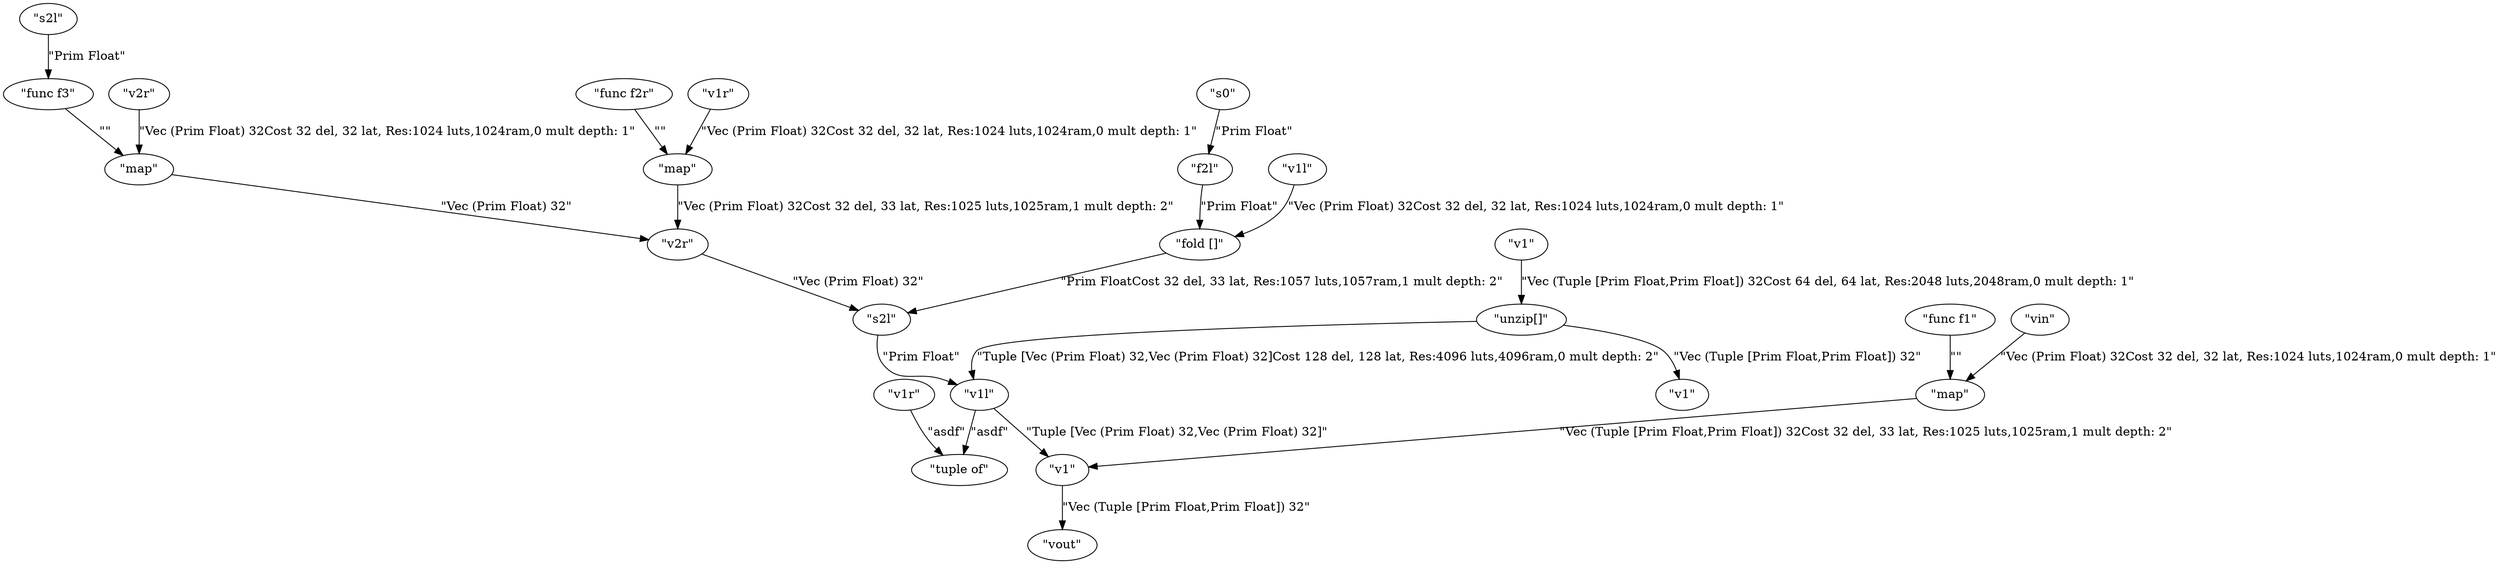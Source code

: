 digraph G {
u0[label="\"vout\""];
u115[label="\"v1\""];
u170[label="\"v1l\""];
u171[label="\"v1r\""];
u172[label="\"tuple of\""];
u195[label="\"s2l\""];
u204[label="\"v2r\""];
u208[label="\"map\""];
u209[label="\"func f3\""];
u210[label="\"s2l\""];
u211[label="\"v2r\""];
u214[label="\"map\""];
u215[label="\"func f2r\""];
u216[label="\"v1r\""];
u220[label="\"fold []\""];
u221[label="\"f2l\""];
u222[label="\"s0\""];
u223[label="\"v1l\""];
u226[label="\"unzip[]\""];
u227[label="\"v1\""];
u228[label="\"v1\""];
u231[label="\"map\""];
u232[label="\"func f1\""];
u233[label="\"vin\""];
u115 -> u0[label="\"Vec (Tuple [Prim Float,Prim Float]) 32\""];
u170 -> u115[label="\"Tuple [Vec (Prim Float) 32,Vec (Prim Float) 32]\""];
u170 -> u172[label="\"asdf\""];
u171 -> u172[label="\"asdf\""];
u195 -> u170[label="\"Prim Float\""];
u204 -> u195[label="\"Vec (Prim Float) 32\""];
u208 -> u204[label="\"Vec (Prim Float) 32\""];
u209 -> u208[label="\"\""];
u210 -> u209[label="\"Prim Float\""];
u211 -> u208[label="\"Vec (Prim Float) 32Cost 32 del, 32 lat, Res:1024 luts,1024ram,0 mult depth: 1\""];
u214 -> u204[label="\"Vec (Prim Float) 32Cost 32 del, 33 lat, Res:1025 luts,1025ram,1 mult depth: 2\""];
u215 -> u214[label="\"\""];
u216 -> u214[label="\"Vec (Prim Float) 32Cost 32 del, 32 lat, Res:1024 luts,1024ram,0 mult depth: 1\""];
u220 -> u195[label="\"Prim FloatCost 32 del, 33 lat, Res:1057 luts,1057ram,1 mult depth: 2\""];
u221 -> u220[label="\"Prim Float\""];
u222 -> u221[label="\"Prim Float\""];
u223 -> u220[label="\"Vec (Prim Float) 32Cost 32 del, 32 lat, Res:1024 luts,1024ram,0 mult depth: 1\""];
u226 -> u170[label="\"Tuple [Vec (Prim Float) 32,Vec (Prim Float) 32]Cost 128 del, 128 lat, Res:4096 luts,4096ram,0 mult depth: 2\""];
u226 -> u227[label="\"Vec (Tuple [Prim Float,Prim Float]) 32\""];
u228 -> u226[label="\"Vec (Tuple [Prim Float,Prim Float]) 32Cost 64 del, 64 lat, Res:2048 luts,2048ram,0 mult depth: 1\""];
u231 -> u115[label="\"Vec (Tuple [Prim Float,Prim Float]) 32Cost 32 del, 33 lat, Res:1025 luts,1025ram,1 mult depth: 2\""];
u232 -> u231[label="\"\""];
u233 -> u231[label="\"Vec (Prim Float) 32Cost 32 del, 32 lat, Res:1024 luts,1024ram,0 mult depth: 1\""];

}
